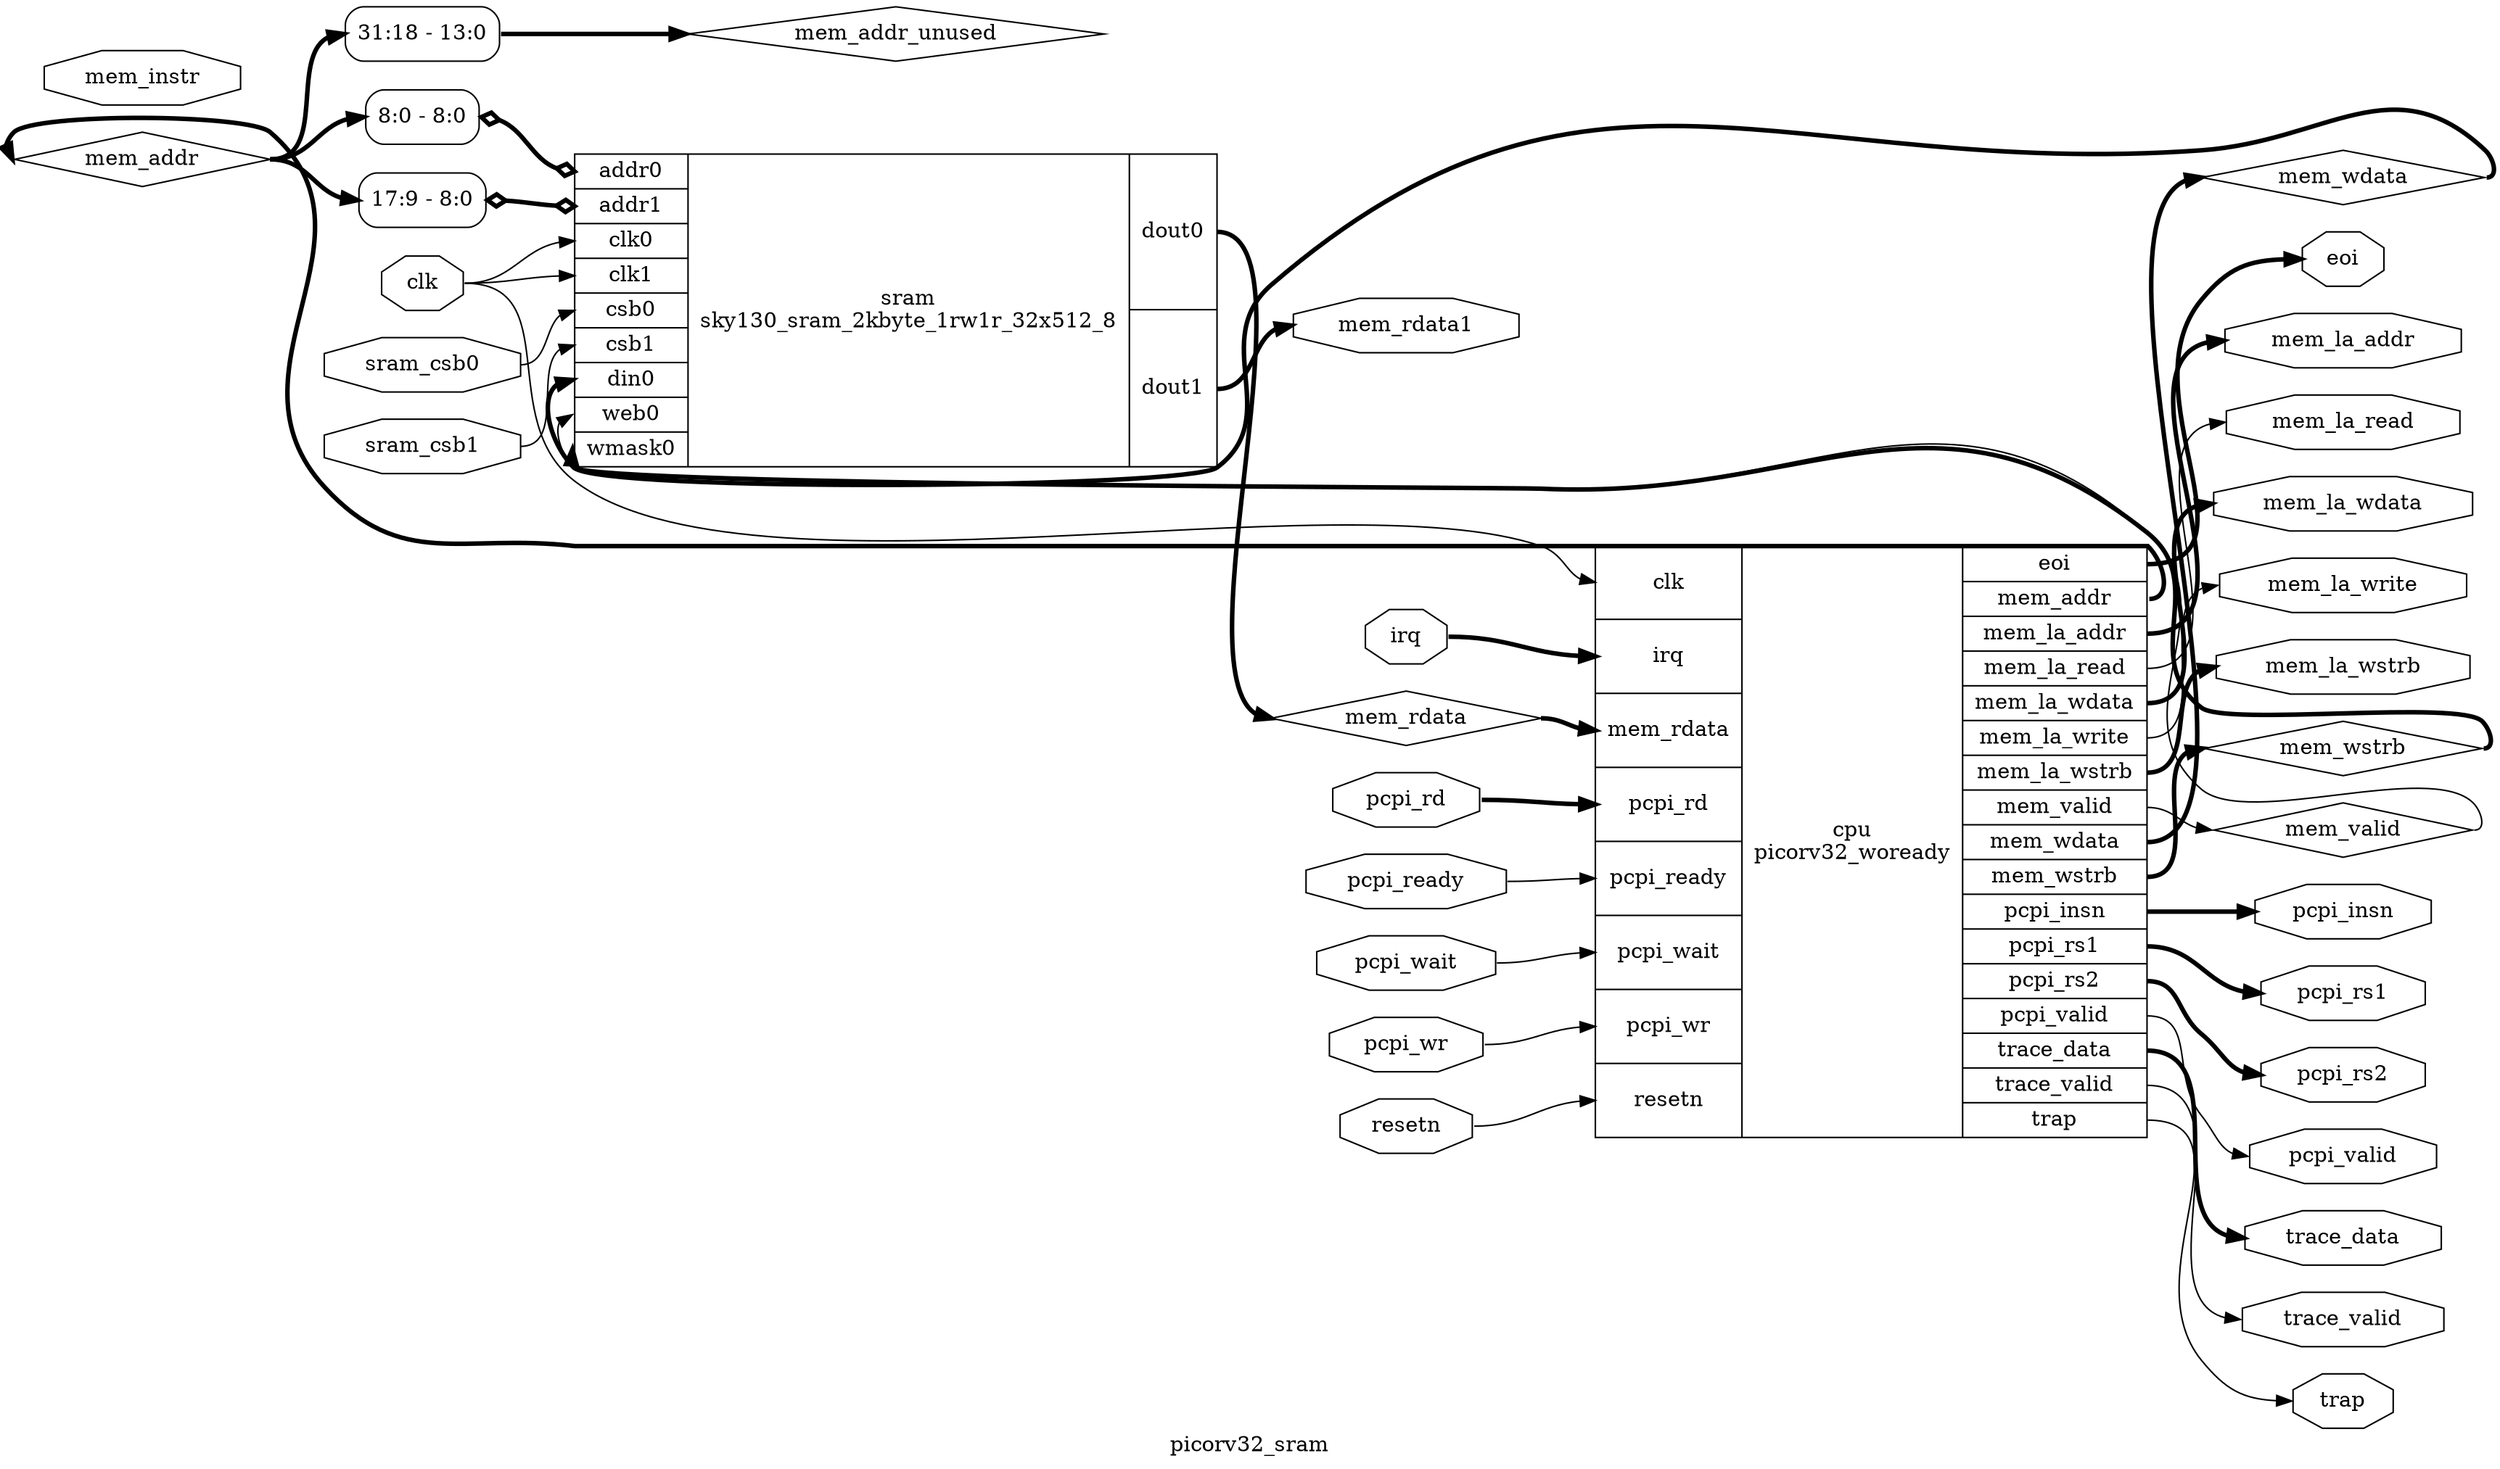 digraph "picorv32_sram" {
label="picorv32_sram";
rankdir="LR";
remincross=true;
n1 [ shape=diamond, label="mem_addr_unused", color="black", fontcolor="black" ];
n2 [ shape=diamond, label="mem_rdata", color="black", fontcolor="black" ];
n3 [ shape=diamond, label="mem_wstrb", color="black", fontcolor="black" ];
n4 [ shape=diamond, label="mem_wdata", color="black", fontcolor="black" ];
n5 [ shape=diamond, label="mem_addr", color="black", fontcolor="black" ];
n6 [ shape=diamond, label="mem_valid", color="black", fontcolor="black" ];
n7 [ shape=octagon, label="trace_data", color="black", fontcolor="black" ];
n8 [ shape=octagon, label="trace_valid", color="black", fontcolor="black" ];
n9 [ shape=octagon, label="eoi", color="black", fontcolor="black" ];
n10 [ shape=octagon, label="irq", color="black", fontcolor="black" ];
n11 [ shape=octagon, label="pcpi_ready", color="black", fontcolor="black" ];
n12 [ shape=octagon, label="pcpi_wait", color="black", fontcolor="black" ];
n13 [ shape=octagon, label="pcpi_rd", color="black", fontcolor="black" ];
n14 [ shape=octagon, label="pcpi_wr", color="black", fontcolor="black" ];
n15 [ shape=octagon, label="pcpi_rs2", color="black", fontcolor="black" ];
n16 [ shape=octagon, label="pcpi_rs1", color="black", fontcolor="black" ];
n17 [ shape=octagon, label="pcpi_insn", color="black", fontcolor="black" ];
n18 [ shape=octagon, label="pcpi_valid", color="black", fontcolor="black" ];
n19 [ shape=octagon, label="mem_instr", color="black", fontcolor="black" ];
n20 [ shape=octagon, label="mem_rdata1", color="black", fontcolor="black" ];
n21 [ shape=octagon, label="mem_la_wstrb", color="black", fontcolor="black" ];
n22 [ shape=octagon, label="mem_la_wdata", color="black", fontcolor="black" ];
n23 [ shape=octagon, label="mem_la_addr", color="black", fontcolor="black" ];
n24 [ shape=octagon, label="mem_la_write", color="black", fontcolor="black" ];
n25 [ shape=octagon, label="mem_la_read", color="black", fontcolor="black" ];
n26 [ shape=octagon, label="sram_csb1", color="black", fontcolor="black" ];
n27 [ shape=octagon, label="sram_csb0", color="black", fontcolor="black" ];
n28 [ shape=octagon, label="trap", color="black", fontcolor="black" ];
n29 [ shape=octagon, label="resetn", color="black", fontcolor="black" ];
n30 [ shape=octagon, label="clk", color="black", fontcolor="black" ];
c31 [ shape=record, label="{{<p30> clk|<p10> irq|<p2> mem_rdata|<p13> pcpi_rd|<p11> pcpi_ready|<p12> pcpi_wait|<p14> pcpi_wr|<p29> resetn}|cpu\npicorv32_woready|{<p9> eoi|<p5> mem_addr|<p23> mem_la_addr|<p25> mem_la_read|<p22> mem_la_wdata|<p24> mem_la_write|<p21> mem_la_wstrb|<p6> mem_valid|<p4> mem_wdata|<p3> mem_wstrb|<p17> pcpi_insn|<p16> pcpi_rs1|<p15> pcpi_rs2|<p18> pcpi_valid|<p7> trace_data|<p8> trace_valid|<p28> trap}}" ];
c43 [ shape=record, label="{{<p32> addr0|<p33> addr1|<p34> clk0|<p35> clk1|<p36> csb0|<p37> csb1|<p38> din0|<p39> web0|<p40> wmask0}|sram\nsky130_sram_2kbyte_1rw1r_32x512_8|{<p41> dout0|<p42> dout1}}" ];
x0 [ shape=record, style=rounded, label="<s0> 17:9 - 8:0 " ];
x0:e -> c43:p33:w [arrowhead=odiamond, arrowtail=odiamond, dir=both, color="black", style="setlinewidth(3)", label=""];
x1 [ shape=record, style=rounded, label="<s0> 8:0 - 8:0 " ];
x1:e -> c43:p32:w [arrowhead=odiamond, arrowtail=odiamond, dir=both, color="black", style="setlinewidth(3)", label=""];
x2 [ shape=record, style=rounded, label="<s0> 31:18 - 13:0 " ];
x2:e -> n1:w [color="black", style="setlinewidth(3)", label=""];
n10:e -> c31:p10:w [color="black", style="setlinewidth(3)", label=""];
n11:e -> c31:p11:w [color="black", label=""];
n12:e -> c31:p12:w [color="black", label=""];
n13:e -> c31:p13:w [color="black", style="setlinewidth(3)", label=""];
n14:e -> c31:p14:w [color="black", label=""];
c31:p15:e -> n15:w [color="black", style="setlinewidth(3)", label=""];
c31:p16:e -> n16:w [color="black", style="setlinewidth(3)", label=""];
c31:p17:e -> n17:w [color="black", style="setlinewidth(3)", label=""];
c31:p18:e -> n18:w [color="black", label=""];
c43:p41:e -> n2:w [color="black", style="setlinewidth(3)", label=""];
n2:e -> c31:p2:w [color="black", style="setlinewidth(3)", label=""];
c43:p42:e -> n20:w [color="black", style="setlinewidth(3)", label=""];
c31:p21:e -> n21:w [color="black", style="setlinewidth(3)", label=""];
c31:p22:e -> n22:w [color="black", style="setlinewidth(3)", label=""];
c31:p23:e -> n23:w [color="black", style="setlinewidth(3)", label=""];
c31:p24:e -> n24:w [color="black", label=""];
c31:p25:e -> n25:w [color="black", label=""];
n26:e -> c43:p37:w [color="black", label=""];
n27:e -> c43:p36:w [color="black", label=""];
c31:p28:e -> n28:w [color="black", label=""];
n29:e -> c31:p29:w [color="black", label=""];
c31:p3:e -> n3:w [color="black", style="setlinewidth(3)", label=""];
n3:e -> c43:p40:w [color="black", style="setlinewidth(3)", label=""];
n30:e -> c31:p30:w [color="black", label=""];
n30:e -> c43:p34:w [color="black", label=""];
n30:e -> c43:p35:w [color="black", label=""];
c31:p4:e -> n4:w [color="black", style="setlinewidth(3)", label=""];
n4:e -> c43:p38:w [color="black", style="setlinewidth(3)", label=""];
c31:p5:e -> n5:w [color="black", style="setlinewidth(3)", label=""];
n5:e -> x0:s0:w [color="black", style="setlinewidth(3)", label=""];
n5:e -> x1:s0:w [color="black", style="setlinewidth(3)", label=""];
n5:e -> x2:s0:w [color="black", style="setlinewidth(3)", label=""];
c31:p6:e -> n6:w [color="black", label=""];
n6:e -> c43:p39:w [color="black", label=""];
c31:p7:e -> n7:w [color="black", style="setlinewidth(3)", label=""];
c31:p8:e -> n8:w [color="black", label=""];
c31:p9:e -> n9:w [color="black", style="setlinewidth(3)", label=""];
}
